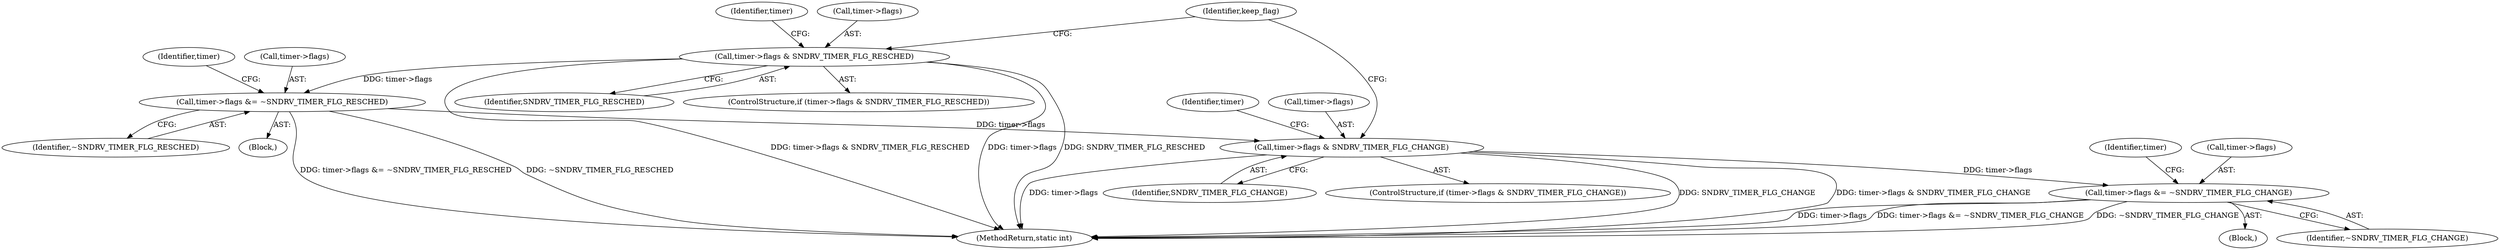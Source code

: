 digraph "0_linux_b5a663aa426f4884c71cd8580adae73f33570f0d@pointer" {
"1000198" [label="(Call,timer->flags &= ~SNDRV_TIMER_FLG_RESCHED)"];
"1000192" [label="(Call,timer->flags & SNDRV_TIMER_FLG_RESCHED)"];
"1000207" [label="(Call,timer->flags & SNDRV_TIMER_FLG_CHANGE)"];
"1000213" [label="(Call,timer->flags &= ~SNDRV_TIMER_FLG_CHANGE)"];
"1000193" [label="(Call,timer->flags)"];
"1000206" [label="(ControlStructure,if (timer->flags & SNDRV_TIMER_FLG_CHANGE))"];
"1000204" [label="(Identifier,timer)"];
"1000208" [label="(Call,timer->flags)"];
"1000211" [label="(Identifier,SNDRV_TIMER_FLG_CHANGE)"];
"1000207" [label="(Call,timer->flags & SNDRV_TIMER_FLG_CHANGE)"];
"1000247" [label="(MethodReturn,static int)"];
"1000196" [label="(Identifier,SNDRV_TIMER_FLG_RESCHED)"];
"1000202" [label="(Identifier,~SNDRV_TIMER_FLG_RESCHED)"];
"1000219" [label="(Identifier,timer)"];
"1000215" [label="(Identifier,timer)"];
"1000198" [label="(Call,timer->flags &= ~SNDRV_TIMER_FLG_RESCHED)"];
"1000199" [label="(Call,timer->flags)"];
"1000200" [label="(Identifier,timer)"];
"1000214" [label="(Call,timer->flags)"];
"1000212" [label="(Block,)"];
"1000197" [label="(Block,)"];
"1000217" [label="(Identifier,~SNDRV_TIMER_FLG_CHANGE)"];
"1000213" [label="(Call,timer->flags &= ~SNDRV_TIMER_FLG_CHANGE)"];
"1000191" [label="(ControlStructure,if (timer->flags & SNDRV_TIMER_FLG_RESCHED))"];
"1000192" [label="(Call,timer->flags & SNDRV_TIMER_FLG_RESCHED)"];
"1000222" [label="(Identifier,keep_flag)"];
"1000198" -> "1000197"  [label="AST: "];
"1000198" -> "1000202"  [label="CFG: "];
"1000199" -> "1000198"  [label="AST: "];
"1000202" -> "1000198"  [label="AST: "];
"1000204" -> "1000198"  [label="CFG: "];
"1000198" -> "1000247"  [label="DDG: ~SNDRV_TIMER_FLG_RESCHED"];
"1000198" -> "1000247"  [label="DDG: timer->flags &= ~SNDRV_TIMER_FLG_RESCHED"];
"1000192" -> "1000198"  [label="DDG: timer->flags"];
"1000198" -> "1000207"  [label="DDG: timer->flags"];
"1000192" -> "1000191"  [label="AST: "];
"1000192" -> "1000196"  [label="CFG: "];
"1000193" -> "1000192"  [label="AST: "];
"1000196" -> "1000192"  [label="AST: "];
"1000200" -> "1000192"  [label="CFG: "];
"1000222" -> "1000192"  [label="CFG: "];
"1000192" -> "1000247"  [label="DDG: timer->flags"];
"1000192" -> "1000247"  [label="DDG: SNDRV_TIMER_FLG_RESCHED"];
"1000192" -> "1000247"  [label="DDG: timer->flags & SNDRV_TIMER_FLG_RESCHED"];
"1000207" -> "1000206"  [label="AST: "];
"1000207" -> "1000211"  [label="CFG: "];
"1000208" -> "1000207"  [label="AST: "];
"1000211" -> "1000207"  [label="AST: "];
"1000215" -> "1000207"  [label="CFG: "];
"1000222" -> "1000207"  [label="CFG: "];
"1000207" -> "1000247"  [label="DDG: timer->flags & SNDRV_TIMER_FLG_CHANGE"];
"1000207" -> "1000247"  [label="DDG: timer->flags"];
"1000207" -> "1000247"  [label="DDG: SNDRV_TIMER_FLG_CHANGE"];
"1000207" -> "1000213"  [label="DDG: timer->flags"];
"1000213" -> "1000212"  [label="AST: "];
"1000213" -> "1000217"  [label="CFG: "];
"1000214" -> "1000213"  [label="AST: "];
"1000217" -> "1000213"  [label="AST: "];
"1000219" -> "1000213"  [label="CFG: "];
"1000213" -> "1000247"  [label="DDG: ~SNDRV_TIMER_FLG_CHANGE"];
"1000213" -> "1000247"  [label="DDG: timer->flags"];
"1000213" -> "1000247"  [label="DDG: timer->flags &= ~SNDRV_TIMER_FLG_CHANGE"];
}
